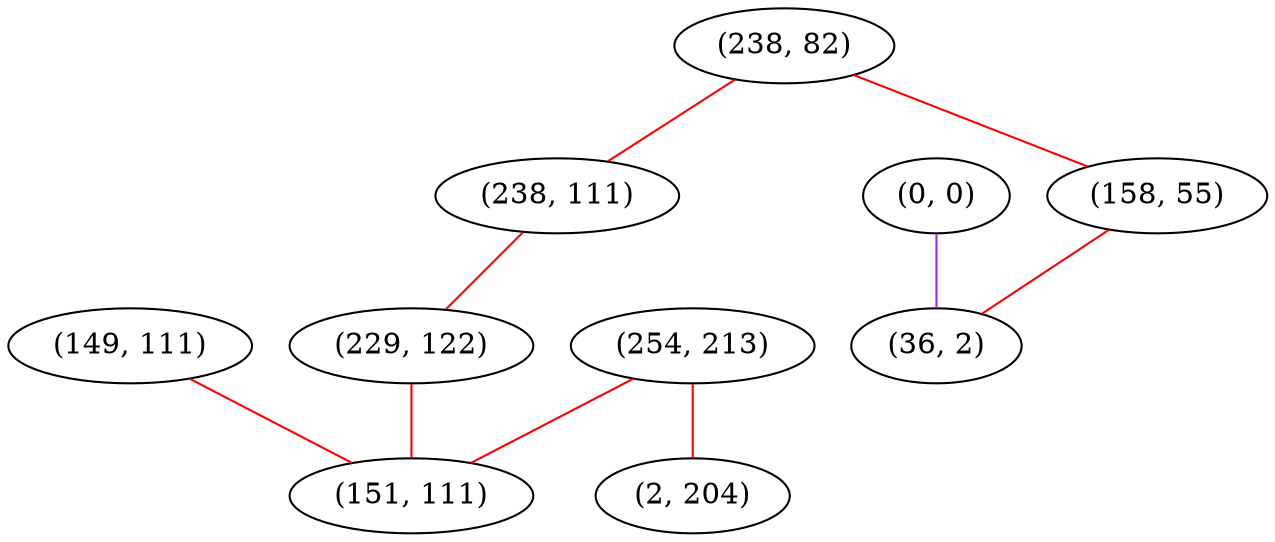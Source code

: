graph "" {
"(149, 111)";
"(254, 213)";
"(238, 82)";
"(158, 55)";
"(0, 0)";
"(238, 111)";
"(2, 204)";
"(36, 2)";
"(229, 122)";
"(151, 111)";
"(149, 111)" -- "(151, 111)"  [color=red, key=0, weight=1];
"(254, 213)" -- "(2, 204)"  [color=red, key=0, weight=1];
"(254, 213)" -- "(151, 111)"  [color=red, key=0, weight=1];
"(238, 82)" -- "(158, 55)"  [color=red, key=0, weight=1];
"(238, 82)" -- "(238, 111)"  [color=red, key=0, weight=1];
"(158, 55)" -- "(36, 2)"  [color=red, key=0, weight=1];
"(0, 0)" -- "(36, 2)"  [color=purple, key=0, weight=4];
"(238, 111)" -- "(229, 122)"  [color=red, key=0, weight=1];
"(229, 122)" -- "(151, 111)"  [color=red, key=0, weight=1];
}
